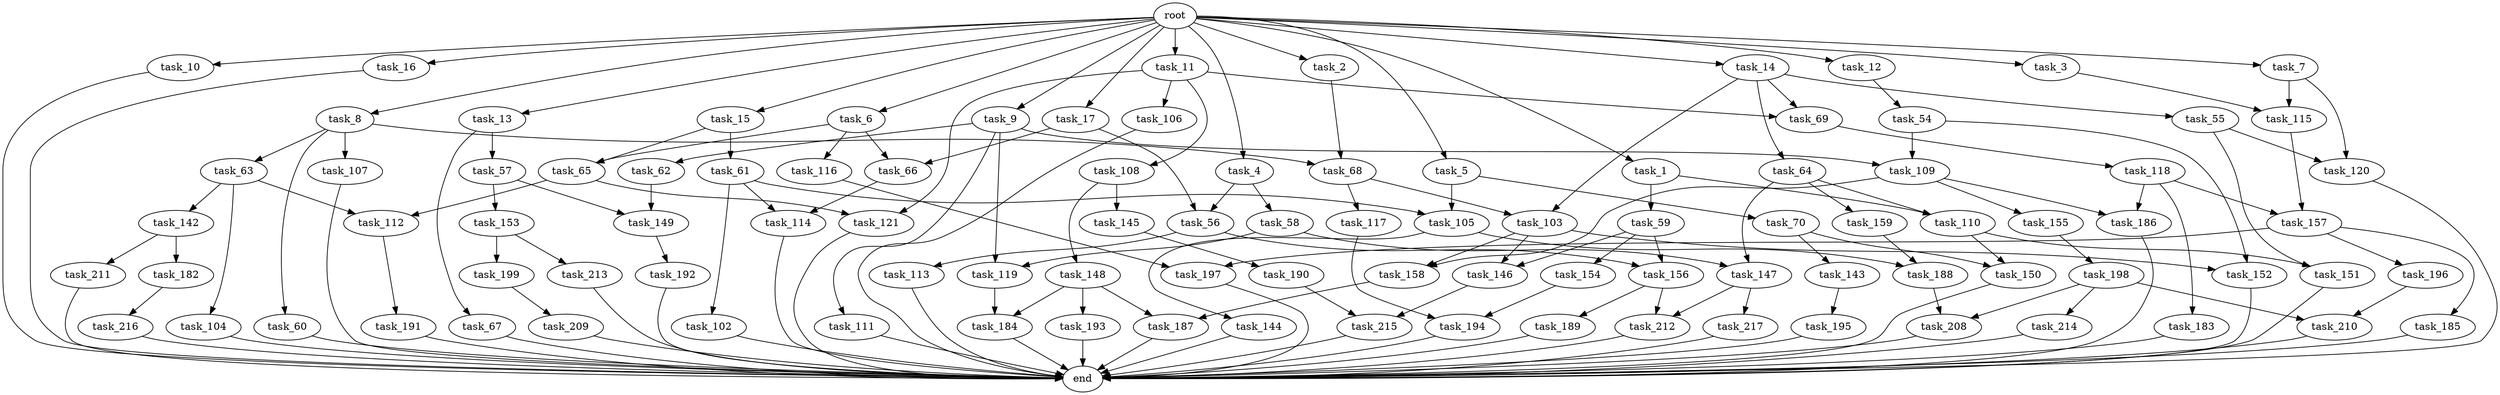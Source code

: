 digraph G {
  root [size="0.000000"];
  task_1 [size="1.024000"];
  task_2 [size="1.024000"];
  task_3 [size="1.024000"];
  task_4 [size="1.024000"];
  task_5 [size="1.024000"];
  task_6 [size="1.024000"];
  task_7 [size="1.024000"];
  task_8 [size="1.024000"];
  task_9 [size="1.024000"];
  task_10 [size="1.024000"];
  task_11 [size="1.024000"];
  task_12 [size="1.024000"];
  task_13 [size="1.024000"];
  task_14 [size="1.024000"];
  task_15 [size="1.024000"];
  task_16 [size="1.024000"];
  task_17 [size="1.024000"];
  task_54 [size="858993459.200000"];
  task_55 [size="214748364.800000"];
  task_56 [size="773094113.280000"];
  task_57 [size="695784701.952000"];
  task_58 [size="77309411.328000"];
  task_59 [size="309237645.312000"];
  task_60 [size="214748364.800000"];
  task_61 [size="309237645.312000"];
  task_62 [size="77309411.328000"];
  task_63 [size="214748364.800000"];
  task_64 [size="214748364.800000"];
  task_65 [size="1005022347.264000"];
  task_66 [size="1391569403.904000"];
  task_67 [size="695784701.952000"];
  task_68 [size="764504178.688000"];
  task_69 [size="1073741824.000000"];
  task_70 [size="309237645.312000"];
  task_102 [size="549755813.888000"];
  task_103 [size="523986010.112000"];
  task_104 [size="137438953.472000"];
  task_105 [size="858993459.200000"];
  task_106 [size="858993459.200000"];
  task_107 [size="214748364.800000"];
  task_108 [size="858993459.200000"];
  task_109 [size="214748364.800000"];
  task_110 [size="1005022347.264000"];
  task_111 [size="77309411.328000"];
  task_112 [size="214748364.800000"];
  task_113 [size="420906795.008000"];
  task_114 [size="1245540515.840000"];
  task_115 [size="584115552.256000"];
  task_116 [size="695784701.952000"];
  task_117 [size="309237645.312000"];
  task_118 [size="420906795.008000"];
  task_119 [size="773094113.280000"];
  task_120 [size="584115552.256000"];
  task_121 [size="936302870.528000"];
  task_142 [size="137438953.472000"];
  task_143 [size="77309411.328000"];
  task_144 [size="214748364.800000"];
  task_145 [size="695784701.952000"];
  task_146 [size="910533066.752000"];
  task_147 [size="1391569403.904000"];
  task_148 [size="695784701.952000"];
  task_149 [size="1391569403.904000"];
  task_150 [size="386547056.640000"];
  task_151 [size="858993459.200000"];
  task_152 [size="352187318.272000"];
  task_153 [size="695784701.952000"];
  task_154 [size="695784701.952000"];
  task_155 [size="858993459.200000"];
  task_156 [size="1116691496.960000"];
  task_157 [size="455266533.376000"];
  task_158 [size="1073741824.000000"];
  task_159 [size="695784701.952000"];
  task_182 [size="77309411.328000"];
  task_183 [size="420906795.008000"];
  task_184 [size="618475290.624000"];
  task_185 [size="214748364.800000"];
  task_186 [size="1279900254.208000"];
  task_187 [size="730144440.320000"];
  task_188 [size="1073741824.000000"];
  task_189 [size="77309411.328000"];
  task_190 [size="137438953.472000"];
  task_191 [size="549755813.888000"];
  task_192 [size="77309411.328000"];
  task_193 [size="309237645.312000"];
  task_194 [size="833223655.424000"];
  task_195 [size="309237645.312000"];
  task_196 [size="214748364.800000"];
  task_197 [size="523986010.112000"];
  task_198 [size="214748364.800000"];
  task_199 [size="214748364.800000"];
  task_208 [size="1391569403.904000"];
  task_209 [size="34359738.368000"];
  task_210 [size="773094113.280000"];
  task_211 [size="77309411.328000"];
  task_212 [size="773094113.280000"];
  task_213 [size="214748364.800000"];
  task_214 [size="695784701.952000"];
  task_215 [size="154618822.656000"];
  task_216 [size="34359738.368000"];
  task_217 [size="695784701.952000"];
  end [size="0.000000"];

  root -> task_1 [size="1.000000"];
  root -> task_2 [size="1.000000"];
  root -> task_3 [size="1.000000"];
  root -> task_4 [size="1.000000"];
  root -> task_5 [size="1.000000"];
  root -> task_6 [size="1.000000"];
  root -> task_7 [size="1.000000"];
  root -> task_8 [size="1.000000"];
  root -> task_9 [size="1.000000"];
  root -> task_10 [size="1.000000"];
  root -> task_11 [size="1.000000"];
  root -> task_12 [size="1.000000"];
  root -> task_13 [size="1.000000"];
  root -> task_14 [size="1.000000"];
  root -> task_15 [size="1.000000"];
  root -> task_16 [size="1.000000"];
  root -> task_17 [size="1.000000"];
  task_1 -> task_59 [size="301989888.000000"];
  task_1 -> task_110 [size="301989888.000000"];
  task_2 -> task_68 [size="536870912.000000"];
  task_3 -> task_115 [size="536870912.000000"];
  task_4 -> task_56 [size="75497472.000000"];
  task_4 -> task_58 [size="75497472.000000"];
  task_5 -> task_70 [size="301989888.000000"];
  task_5 -> task_105 [size="301989888.000000"];
  task_6 -> task_65 [size="679477248.000000"];
  task_6 -> task_66 [size="679477248.000000"];
  task_6 -> task_116 [size="679477248.000000"];
  task_7 -> task_115 [size="33554432.000000"];
  task_7 -> task_120 [size="33554432.000000"];
  task_8 -> task_60 [size="209715200.000000"];
  task_8 -> task_63 [size="209715200.000000"];
  task_8 -> task_68 [size="209715200.000000"];
  task_8 -> task_107 [size="209715200.000000"];
  task_9 -> task_62 [size="75497472.000000"];
  task_9 -> task_109 [size="75497472.000000"];
  task_9 -> task_111 [size="75497472.000000"];
  task_9 -> task_119 [size="75497472.000000"];
  task_10 -> end [size="1.000000"];
  task_11 -> task_69 [size="838860800.000000"];
  task_11 -> task_106 [size="838860800.000000"];
  task_11 -> task_108 [size="838860800.000000"];
  task_11 -> task_121 [size="838860800.000000"];
  task_12 -> task_54 [size="838860800.000000"];
  task_13 -> task_57 [size="679477248.000000"];
  task_13 -> task_67 [size="679477248.000000"];
  task_14 -> task_55 [size="209715200.000000"];
  task_14 -> task_64 [size="209715200.000000"];
  task_14 -> task_69 [size="209715200.000000"];
  task_14 -> task_103 [size="209715200.000000"];
  task_15 -> task_61 [size="301989888.000000"];
  task_15 -> task_65 [size="301989888.000000"];
  task_16 -> end [size="1.000000"];
  task_17 -> task_56 [size="679477248.000000"];
  task_17 -> task_66 [size="679477248.000000"];
  task_54 -> task_109 [size="134217728.000000"];
  task_54 -> task_152 [size="134217728.000000"];
  task_55 -> task_120 [size="536870912.000000"];
  task_55 -> task_151 [size="536870912.000000"];
  task_56 -> task_113 [size="411041792.000000"];
  task_56 -> task_156 [size="411041792.000000"];
  task_57 -> task_149 [size="679477248.000000"];
  task_57 -> task_153 [size="679477248.000000"];
  task_58 -> task_119 [size="679477248.000000"];
  task_58 -> task_147 [size="679477248.000000"];
  task_59 -> task_146 [size="679477248.000000"];
  task_59 -> task_154 [size="679477248.000000"];
  task_59 -> task_156 [size="679477248.000000"];
  task_60 -> end [size="1.000000"];
  task_61 -> task_102 [size="536870912.000000"];
  task_61 -> task_105 [size="536870912.000000"];
  task_61 -> task_114 [size="536870912.000000"];
  task_62 -> task_149 [size="679477248.000000"];
  task_63 -> task_104 [size="134217728.000000"];
  task_63 -> task_112 [size="134217728.000000"];
  task_63 -> task_142 [size="134217728.000000"];
  task_64 -> task_110 [size="679477248.000000"];
  task_64 -> task_147 [size="679477248.000000"];
  task_64 -> task_159 [size="679477248.000000"];
  task_65 -> task_112 [size="75497472.000000"];
  task_65 -> task_121 [size="75497472.000000"];
  task_66 -> task_114 [size="679477248.000000"];
  task_67 -> end [size="1.000000"];
  task_68 -> task_103 [size="301989888.000000"];
  task_68 -> task_117 [size="301989888.000000"];
  task_69 -> task_118 [size="411041792.000000"];
  task_70 -> task_143 [size="75497472.000000"];
  task_70 -> task_150 [size="75497472.000000"];
  task_102 -> end [size="1.000000"];
  task_103 -> task_146 [size="209715200.000000"];
  task_103 -> task_152 [size="209715200.000000"];
  task_103 -> task_158 [size="209715200.000000"];
  task_104 -> end [size="1.000000"];
  task_105 -> task_144 [size="209715200.000000"];
  task_105 -> task_188 [size="209715200.000000"];
  task_106 -> end [size="1.000000"];
  task_107 -> end [size="1.000000"];
  task_108 -> task_145 [size="679477248.000000"];
  task_108 -> task_148 [size="679477248.000000"];
  task_109 -> task_155 [size="838860800.000000"];
  task_109 -> task_158 [size="838860800.000000"];
  task_109 -> task_186 [size="838860800.000000"];
  task_110 -> task_150 [size="301989888.000000"];
  task_110 -> task_151 [size="301989888.000000"];
  task_111 -> end [size="1.000000"];
  task_112 -> task_191 [size="536870912.000000"];
  task_113 -> end [size="1.000000"];
  task_114 -> end [size="1.000000"];
  task_115 -> task_157 [size="33554432.000000"];
  task_116 -> task_197 [size="301989888.000000"];
  task_117 -> task_194 [size="134217728.000000"];
  task_118 -> task_157 [size="411041792.000000"];
  task_118 -> task_183 [size="411041792.000000"];
  task_118 -> task_186 [size="411041792.000000"];
  task_119 -> task_184 [size="301989888.000000"];
  task_120 -> end [size="1.000000"];
  task_121 -> end [size="1.000000"];
  task_142 -> task_182 [size="75497472.000000"];
  task_142 -> task_211 [size="75497472.000000"];
  task_143 -> task_195 [size="301989888.000000"];
  task_144 -> end [size="1.000000"];
  task_145 -> task_190 [size="134217728.000000"];
  task_146 -> task_215 [size="75497472.000000"];
  task_147 -> task_212 [size="679477248.000000"];
  task_147 -> task_217 [size="679477248.000000"];
  task_148 -> task_184 [size="301989888.000000"];
  task_148 -> task_187 [size="301989888.000000"];
  task_148 -> task_193 [size="301989888.000000"];
  task_149 -> task_192 [size="75497472.000000"];
  task_150 -> end [size="1.000000"];
  task_151 -> end [size="1.000000"];
  task_152 -> end [size="1.000000"];
  task_153 -> task_199 [size="209715200.000000"];
  task_153 -> task_213 [size="209715200.000000"];
  task_154 -> task_194 [size="679477248.000000"];
  task_155 -> task_198 [size="209715200.000000"];
  task_156 -> task_189 [size="75497472.000000"];
  task_156 -> task_212 [size="75497472.000000"];
  task_157 -> task_185 [size="209715200.000000"];
  task_157 -> task_196 [size="209715200.000000"];
  task_157 -> task_197 [size="209715200.000000"];
  task_158 -> task_187 [size="411041792.000000"];
  task_159 -> task_188 [size="838860800.000000"];
  task_182 -> task_216 [size="33554432.000000"];
  task_183 -> end [size="1.000000"];
  task_184 -> end [size="1.000000"];
  task_185 -> end [size="1.000000"];
  task_186 -> end [size="1.000000"];
  task_187 -> end [size="1.000000"];
  task_188 -> task_208 [size="679477248.000000"];
  task_189 -> end [size="1.000000"];
  task_190 -> task_215 [size="75497472.000000"];
  task_191 -> end [size="1.000000"];
  task_192 -> end [size="1.000000"];
  task_193 -> end [size="1.000000"];
  task_194 -> end [size="1.000000"];
  task_195 -> end [size="1.000000"];
  task_196 -> task_210 [size="75497472.000000"];
  task_197 -> end [size="1.000000"];
  task_198 -> task_208 [size="679477248.000000"];
  task_198 -> task_210 [size="679477248.000000"];
  task_198 -> task_214 [size="679477248.000000"];
  task_199 -> task_209 [size="33554432.000000"];
  task_208 -> end [size="1.000000"];
  task_209 -> end [size="1.000000"];
  task_210 -> end [size="1.000000"];
  task_211 -> end [size="1.000000"];
  task_212 -> end [size="1.000000"];
  task_213 -> end [size="1.000000"];
  task_214 -> end [size="1.000000"];
  task_215 -> end [size="1.000000"];
  task_216 -> end [size="1.000000"];
  task_217 -> end [size="1.000000"];
}
